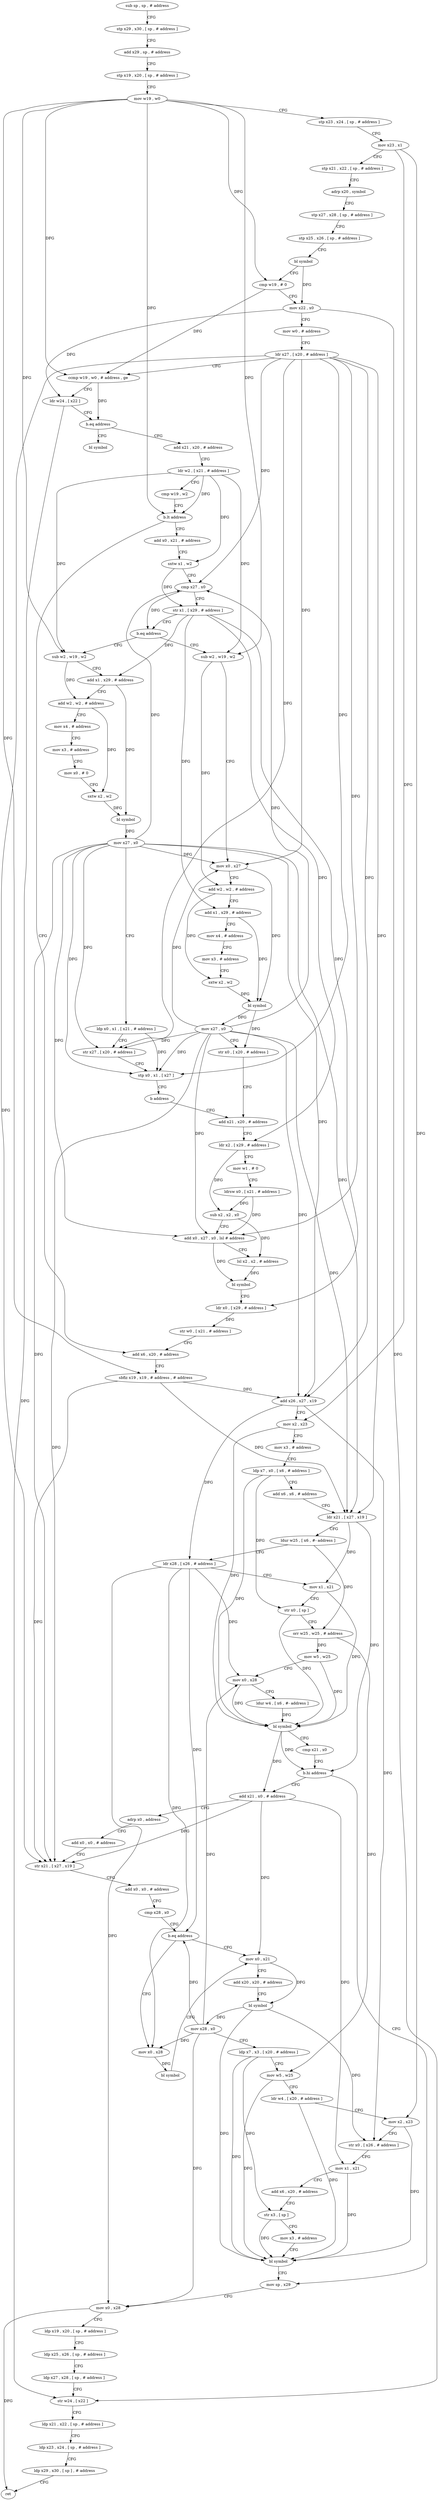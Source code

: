 digraph "func" {
"4356240" [label = "sub sp , sp , # address" ]
"4356244" [label = "stp x29 , x30 , [ sp , # address ]" ]
"4356248" [label = "add x29 , sp , # address" ]
"4356252" [label = "stp x19 , x20 , [ sp , # address ]" ]
"4356256" [label = "mov w19 , w0" ]
"4356260" [label = "stp x23 , x24 , [ sp , # address ]" ]
"4356264" [label = "mov x23 , x1" ]
"4356268" [label = "stp x21 , x22 , [ sp , # address ]" ]
"4356272" [label = "adrp x20 , symbol" ]
"4356276" [label = "stp x27 , x28 , [ sp , # address ]" ]
"4356280" [label = "stp x25 , x26 , [ sp , # address ]" ]
"4356284" [label = "bl symbol" ]
"4356288" [label = "cmp w19 , # 0" ]
"4356292" [label = "mov x22 , x0" ]
"4356296" [label = "mov w0 , # address" ]
"4356300" [label = "ldr x27 , [ x20 , # address ]" ]
"4356304" [label = "ccmp w19 , w0 , # address , ge" ]
"4356308" [label = "ldr w24 , [ x22 ]" ]
"4356312" [label = "b.eq address" ]
"4356692" [label = "bl symbol" ]
"4356316" [label = "add x21 , x20 , # address" ]
"4356320" [label = "ldr w2 , [ x21 , # address ]" ]
"4356324" [label = "cmp w19 , w2" ]
"4356328" [label = "b.lt address" ]
"4356432" [label = "add x6 , x20 , # address" ]
"4356332" [label = "add x0 , x21 , # address" ]
"4356436" [label = "sbfiz x19 , x19 , # address , # address" ]
"4356440" [label = "add x26 , x27 , x19" ]
"4356444" [label = "mov x2 , x23" ]
"4356448" [label = "mov x3 , # address" ]
"4356452" [label = "ldp x7 , x0 , [ x6 , # address ]" ]
"4356456" [label = "add x6 , x6 , # address" ]
"4356460" [label = "ldr x21 , [ x27 , x19 ]" ]
"4356464" [label = "ldur w25 , [ x6 , #- address ]" ]
"4356468" [label = "ldr x28 , [ x26 , # address ]" ]
"4356472" [label = "mov x1 , x21" ]
"4356476" [label = "str x0 , [ sp ]" ]
"4356480" [label = "orr w25 , w25 , # address" ]
"4356484" [label = "mov w5 , w25" ]
"4356488" [label = "mov x0 , x28" ]
"4356492" [label = "ldur w4 , [ x6 , #- address ]" ]
"4356496" [label = "bl symbol" ]
"4356500" [label = "cmp x21 , x0" ]
"4356504" [label = "b.hi address" ]
"4356600" [label = "mov sp , x29" ]
"4356508" [label = "add x21 , x0 , # address" ]
"4356336" [label = "sxtw x1 , w2" ]
"4356340" [label = "cmp x27 , x0" ]
"4356344" [label = "str x1 , [ x29 , # address ]" ]
"4356348" [label = "b.eq address" ]
"4356640" [label = "sub w2 , w19 , w2" ]
"4356352" [label = "sub w2 , w19 , w2" ]
"4356604" [label = "mov x0 , x28" ]
"4356608" [label = "ldp x19 , x20 , [ sp , # address ]" ]
"4356612" [label = "ldp x25 , x26 , [ sp , # address ]" ]
"4356616" [label = "ldp x27 , x28 , [ sp , # address ]" ]
"4356620" [label = "str w24 , [ x22 ]" ]
"4356624" [label = "ldp x21 , x22 , [ sp , # address ]" ]
"4356628" [label = "ldp x23 , x24 , [ sp , # address ]" ]
"4356632" [label = "ldp x29 , x30 , [ sp ] , # address" ]
"4356636" [label = "ret" ]
"4356512" [label = "adrp x0 , address" ]
"4356516" [label = "add x0 , x0 , # address" ]
"4356520" [label = "str x21 , [ x27 , x19 ]" ]
"4356524" [label = "add x0 , x0 , # address" ]
"4356528" [label = "cmp x28 , x0" ]
"4356532" [label = "b.eq address" ]
"4356544" [label = "mov x0 , x21" ]
"4356536" [label = "mov x0 , x28" ]
"4356644" [label = "add x1 , x29 , # address" ]
"4356648" [label = "add w2 , w2 , # address" ]
"4356652" [label = "mov x4 , # address" ]
"4356656" [label = "mov x3 , # address" ]
"4356660" [label = "mov x0 , # 0" ]
"4356664" [label = "sxtw x2 , w2" ]
"4356668" [label = "bl symbol" ]
"4356672" [label = "mov x27 , x0" ]
"4356676" [label = "ldp x0 , x1 , [ x21 , # address ]" ]
"4356680" [label = "str x27 , [ x20 , # address ]" ]
"4356684" [label = "stp x0 , x1 , [ x27 ]" ]
"4356688" [label = "b address" ]
"4356392" [label = "add x21 , x20 , # address" ]
"4356356" [label = "mov x0 , x27" ]
"4356360" [label = "add w2 , w2 , # address" ]
"4356364" [label = "add x1 , x29 , # address" ]
"4356368" [label = "mov x4 , # address" ]
"4356372" [label = "mov x3 , # address" ]
"4356376" [label = "sxtw x2 , w2" ]
"4356380" [label = "bl symbol" ]
"4356384" [label = "mov x27 , x0" ]
"4356388" [label = "str x0 , [ x20 , # address ]" ]
"4356548" [label = "add x20 , x20 , # address" ]
"4356552" [label = "bl symbol" ]
"4356556" [label = "mov x28 , x0" ]
"4356560" [label = "ldp x7 , x3 , [ x20 , # address ]" ]
"4356564" [label = "mov w5 , w25" ]
"4356568" [label = "ldr w4 , [ x20 , # address ]" ]
"4356572" [label = "mov x2 , x23" ]
"4356576" [label = "str x0 , [ x26 , # address ]" ]
"4356580" [label = "mov x1 , x21" ]
"4356584" [label = "add x6 , x20 , # address" ]
"4356588" [label = "str x3 , [ sp ]" ]
"4356592" [label = "mov x3 , # address" ]
"4356596" [label = "bl symbol" ]
"4356540" [label = "bl symbol" ]
"4356396" [label = "ldr x2 , [ x29 , # address ]" ]
"4356400" [label = "mov w1 , # 0" ]
"4356404" [label = "ldrsw x0 , [ x21 , # address ]" ]
"4356408" [label = "sub x2 , x2 , x0" ]
"4356412" [label = "add x0 , x27 , x0 , lsl # address" ]
"4356416" [label = "lsl x2 , x2 , # address" ]
"4356420" [label = "bl symbol" ]
"4356424" [label = "ldr x0 , [ x29 , # address ]" ]
"4356428" [label = "str w0 , [ x21 , # address ]" ]
"4356240" -> "4356244" [ label = "CFG" ]
"4356244" -> "4356248" [ label = "CFG" ]
"4356248" -> "4356252" [ label = "CFG" ]
"4356252" -> "4356256" [ label = "CFG" ]
"4356256" -> "4356260" [ label = "CFG" ]
"4356256" -> "4356288" [ label = "DFG" ]
"4356256" -> "4356304" [ label = "DFG" ]
"4356256" -> "4356328" [ label = "DFG" ]
"4356256" -> "4356436" [ label = "DFG" ]
"4356256" -> "4356640" [ label = "DFG" ]
"4356256" -> "4356352" [ label = "DFG" ]
"4356260" -> "4356264" [ label = "CFG" ]
"4356264" -> "4356268" [ label = "CFG" ]
"4356264" -> "4356444" [ label = "DFG" ]
"4356264" -> "4356572" [ label = "DFG" ]
"4356268" -> "4356272" [ label = "CFG" ]
"4356272" -> "4356276" [ label = "CFG" ]
"4356276" -> "4356280" [ label = "CFG" ]
"4356280" -> "4356284" [ label = "CFG" ]
"4356284" -> "4356288" [ label = "CFG" ]
"4356284" -> "4356292" [ label = "DFG" ]
"4356288" -> "4356292" [ label = "CFG" ]
"4356288" -> "4356304" [ label = "DFG" ]
"4356292" -> "4356296" [ label = "CFG" ]
"4356292" -> "4356308" [ label = "DFG" ]
"4356292" -> "4356620" [ label = "DFG" ]
"4356296" -> "4356300" [ label = "CFG" ]
"4356300" -> "4356304" [ label = "CFG" ]
"4356300" -> "4356440" [ label = "DFG" ]
"4356300" -> "4356460" [ label = "DFG" ]
"4356300" -> "4356340" [ label = "DFG" ]
"4356300" -> "4356520" [ label = "DFG" ]
"4356300" -> "4356680" [ label = "DFG" ]
"4356300" -> "4356684" [ label = "DFG" ]
"4356300" -> "4356356" [ label = "DFG" ]
"4356300" -> "4356412" [ label = "DFG" ]
"4356304" -> "4356308" [ label = "CFG" ]
"4356304" -> "4356312" [ label = "DFG" ]
"4356308" -> "4356312" [ label = "CFG" ]
"4356308" -> "4356620" [ label = "DFG" ]
"4356312" -> "4356692" [ label = "CFG" ]
"4356312" -> "4356316" [ label = "CFG" ]
"4356316" -> "4356320" [ label = "CFG" ]
"4356320" -> "4356324" [ label = "CFG" ]
"4356320" -> "4356328" [ label = "DFG" ]
"4356320" -> "4356336" [ label = "DFG" ]
"4356320" -> "4356640" [ label = "DFG" ]
"4356320" -> "4356352" [ label = "DFG" ]
"4356324" -> "4356328" [ label = "CFG" ]
"4356328" -> "4356432" [ label = "CFG" ]
"4356328" -> "4356332" [ label = "CFG" ]
"4356432" -> "4356436" [ label = "CFG" ]
"4356332" -> "4356336" [ label = "CFG" ]
"4356436" -> "4356440" [ label = "DFG" ]
"4356436" -> "4356460" [ label = "DFG" ]
"4356436" -> "4356520" [ label = "DFG" ]
"4356440" -> "4356444" [ label = "CFG" ]
"4356440" -> "4356468" [ label = "DFG" ]
"4356440" -> "4356576" [ label = "DFG" ]
"4356444" -> "4356448" [ label = "CFG" ]
"4356444" -> "4356496" [ label = "DFG" ]
"4356448" -> "4356452" [ label = "CFG" ]
"4356452" -> "4356456" [ label = "CFG" ]
"4356452" -> "4356496" [ label = "DFG" ]
"4356452" -> "4356476" [ label = "DFG" ]
"4356456" -> "4356460" [ label = "CFG" ]
"4356460" -> "4356464" [ label = "CFG" ]
"4356460" -> "4356472" [ label = "DFG" ]
"4356460" -> "4356504" [ label = "DFG" ]
"4356464" -> "4356468" [ label = "CFG" ]
"4356464" -> "4356480" [ label = "DFG" ]
"4356468" -> "4356472" [ label = "CFG" ]
"4356468" -> "4356488" [ label = "DFG" ]
"4356468" -> "4356604" [ label = "DFG" ]
"4356468" -> "4356532" [ label = "DFG" ]
"4356468" -> "4356536" [ label = "DFG" ]
"4356472" -> "4356476" [ label = "CFG" ]
"4356472" -> "4356496" [ label = "DFG" ]
"4356476" -> "4356480" [ label = "CFG" ]
"4356476" -> "4356496" [ label = "DFG" ]
"4356480" -> "4356484" [ label = "DFG" ]
"4356480" -> "4356564" [ label = "DFG" ]
"4356484" -> "4356488" [ label = "CFG" ]
"4356484" -> "4356496" [ label = "DFG" ]
"4356488" -> "4356492" [ label = "CFG" ]
"4356488" -> "4356496" [ label = "DFG" ]
"4356492" -> "4356496" [ label = "DFG" ]
"4356496" -> "4356500" [ label = "CFG" ]
"4356496" -> "4356504" [ label = "DFG" ]
"4356496" -> "4356508" [ label = "DFG" ]
"4356500" -> "4356504" [ label = "CFG" ]
"4356504" -> "4356600" [ label = "CFG" ]
"4356504" -> "4356508" [ label = "CFG" ]
"4356600" -> "4356604" [ label = "CFG" ]
"4356508" -> "4356512" [ label = "CFG" ]
"4356508" -> "4356520" [ label = "DFG" ]
"4356508" -> "4356544" [ label = "DFG" ]
"4356508" -> "4356580" [ label = "DFG" ]
"4356336" -> "4356340" [ label = "CFG" ]
"4356336" -> "4356344" [ label = "DFG" ]
"4356340" -> "4356344" [ label = "CFG" ]
"4356340" -> "4356348" [ label = "DFG" ]
"4356344" -> "4356348" [ label = "CFG" ]
"4356344" -> "4356396" [ label = "DFG" ]
"4356344" -> "4356424" [ label = "DFG" ]
"4356344" -> "4356644" [ label = "DFG" ]
"4356344" -> "4356364" [ label = "DFG" ]
"4356348" -> "4356640" [ label = "CFG" ]
"4356348" -> "4356352" [ label = "CFG" ]
"4356640" -> "4356644" [ label = "CFG" ]
"4356640" -> "4356648" [ label = "DFG" ]
"4356352" -> "4356356" [ label = "CFG" ]
"4356352" -> "4356360" [ label = "DFG" ]
"4356604" -> "4356608" [ label = "CFG" ]
"4356604" -> "4356636" [ label = "DFG" ]
"4356608" -> "4356612" [ label = "CFG" ]
"4356612" -> "4356616" [ label = "CFG" ]
"4356616" -> "4356620" [ label = "CFG" ]
"4356620" -> "4356624" [ label = "CFG" ]
"4356624" -> "4356628" [ label = "CFG" ]
"4356628" -> "4356632" [ label = "CFG" ]
"4356632" -> "4356636" [ label = "CFG" ]
"4356512" -> "4356516" [ label = "CFG" ]
"4356516" -> "4356520" [ label = "CFG" ]
"4356520" -> "4356524" [ label = "CFG" ]
"4356524" -> "4356528" [ label = "CFG" ]
"4356528" -> "4356532" [ label = "CFG" ]
"4356532" -> "4356544" [ label = "CFG" ]
"4356532" -> "4356536" [ label = "CFG" ]
"4356544" -> "4356548" [ label = "CFG" ]
"4356544" -> "4356552" [ label = "DFG" ]
"4356536" -> "4356540" [ label = "DFG" ]
"4356644" -> "4356648" [ label = "CFG" ]
"4356644" -> "4356668" [ label = "DFG" ]
"4356648" -> "4356652" [ label = "CFG" ]
"4356648" -> "4356664" [ label = "DFG" ]
"4356652" -> "4356656" [ label = "CFG" ]
"4356656" -> "4356660" [ label = "CFG" ]
"4356660" -> "4356664" [ label = "CFG" ]
"4356664" -> "4356668" [ label = "DFG" ]
"4356668" -> "4356672" [ label = "DFG" ]
"4356672" -> "4356676" [ label = "CFG" ]
"4356672" -> "4356340" [ label = "DFG" ]
"4356672" -> "4356440" [ label = "DFG" ]
"4356672" -> "4356460" [ label = "DFG" ]
"4356672" -> "4356520" [ label = "DFG" ]
"4356672" -> "4356680" [ label = "DFG" ]
"4356672" -> "4356684" [ label = "DFG" ]
"4356672" -> "4356356" [ label = "DFG" ]
"4356672" -> "4356412" [ label = "DFG" ]
"4356676" -> "4356680" [ label = "CFG" ]
"4356676" -> "4356684" [ label = "DFG" ]
"4356680" -> "4356684" [ label = "CFG" ]
"4356684" -> "4356688" [ label = "CFG" ]
"4356688" -> "4356392" [ label = "CFG" ]
"4356392" -> "4356396" [ label = "CFG" ]
"4356356" -> "4356360" [ label = "CFG" ]
"4356356" -> "4356380" [ label = "DFG" ]
"4356360" -> "4356364" [ label = "CFG" ]
"4356360" -> "4356376" [ label = "DFG" ]
"4356364" -> "4356368" [ label = "CFG" ]
"4356364" -> "4356380" [ label = "DFG" ]
"4356368" -> "4356372" [ label = "CFG" ]
"4356372" -> "4356376" [ label = "CFG" ]
"4356376" -> "4356380" [ label = "DFG" ]
"4356380" -> "4356384" [ label = "DFG" ]
"4356380" -> "4356388" [ label = "DFG" ]
"4356384" -> "4356388" [ label = "CFG" ]
"4356384" -> "4356340" [ label = "DFG" ]
"4356384" -> "4356680" [ label = "DFG" ]
"4356384" -> "4356356" [ label = "DFG" ]
"4356384" -> "4356440" [ label = "DFG" ]
"4356384" -> "4356460" [ label = "DFG" ]
"4356384" -> "4356520" [ label = "DFG" ]
"4356384" -> "4356684" [ label = "DFG" ]
"4356384" -> "4356412" [ label = "DFG" ]
"4356388" -> "4356392" [ label = "CFG" ]
"4356548" -> "4356552" [ label = "CFG" ]
"4356552" -> "4356556" [ label = "DFG" ]
"4356552" -> "4356576" [ label = "DFG" ]
"4356552" -> "4356596" [ label = "DFG" ]
"4356556" -> "4356560" [ label = "CFG" ]
"4356556" -> "4356488" [ label = "DFG" ]
"4356556" -> "4356604" [ label = "DFG" ]
"4356556" -> "4356532" [ label = "DFG" ]
"4356556" -> "4356536" [ label = "DFG" ]
"4356560" -> "4356564" [ label = "CFG" ]
"4356560" -> "4356596" [ label = "DFG" ]
"4356560" -> "4356588" [ label = "DFG" ]
"4356564" -> "4356568" [ label = "CFG" ]
"4356564" -> "4356596" [ label = "DFG" ]
"4356568" -> "4356572" [ label = "CFG" ]
"4356568" -> "4356596" [ label = "DFG" ]
"4356572" -> "4356576" [ label = "CFG" ]
"4356572" -> "4356596" [ label = "DFG" ]
"4356576" -> "4356580" [ label = "CFG" ]
"4356580" -> "4356584" [ label = "CFG" ]
"4356580" -> "4356596" [ label = "DFG" ]
"4356584" -> "4356588" [ label = "CFG" ]
"4356588" -> "4356592" [ label = "CFG" ]
"4356588" -> "4356596" [ label = "DFG" ]
"4356592" -> "4356596" [ label = "CFG" ]
"4356596" -> "4356600" [ label = "CFG" ]
"4356540" -> "4356544" [ label = "CFG" ]
"4356396" -> "4356400" [ label = "CFG" ]
"4356396" -> "4356408" [ label = "DFG" ]
"4356400" -> "4356404" [ label = "CFG" ]
"4356404" -> "4356408" [ label = "DFG" ]
"4356404" -> "4356412" [ label = "DFG" ]
"4356408" -> "4356412" [ label = "CFG" ]
"4356408" -> "4356416" [ label = "DFG" ]
"4356412" -> "4356416" [ label = "CFG" ]
"4356412" -> "4356420" [ label = "DFG" ]
"4356416" -> "4356420" [ label = "DFG" ]
"4356420" -> "4356424" [ label = "CFG" ]
"4356424" -> "4356428" [ label = "DFG" ]
"4356428" -> "4356432" [ label = "CFG" ]
}
